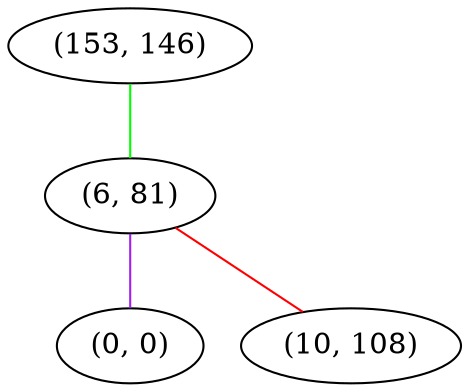 graph "" {
"(153, 146)";
"(6, 81)";
"(0, 0)";
"(10, 108)";
"(153, 146)" -- "(6, 81)"  [color=green, key=0, weight=2];
"(6, 81)" -- "(0, 0)"  [color=purple, key=0, weight=4];
"(6, 81)" -- "(10, 108)"  [color=red, key=0, weight=1];
}
